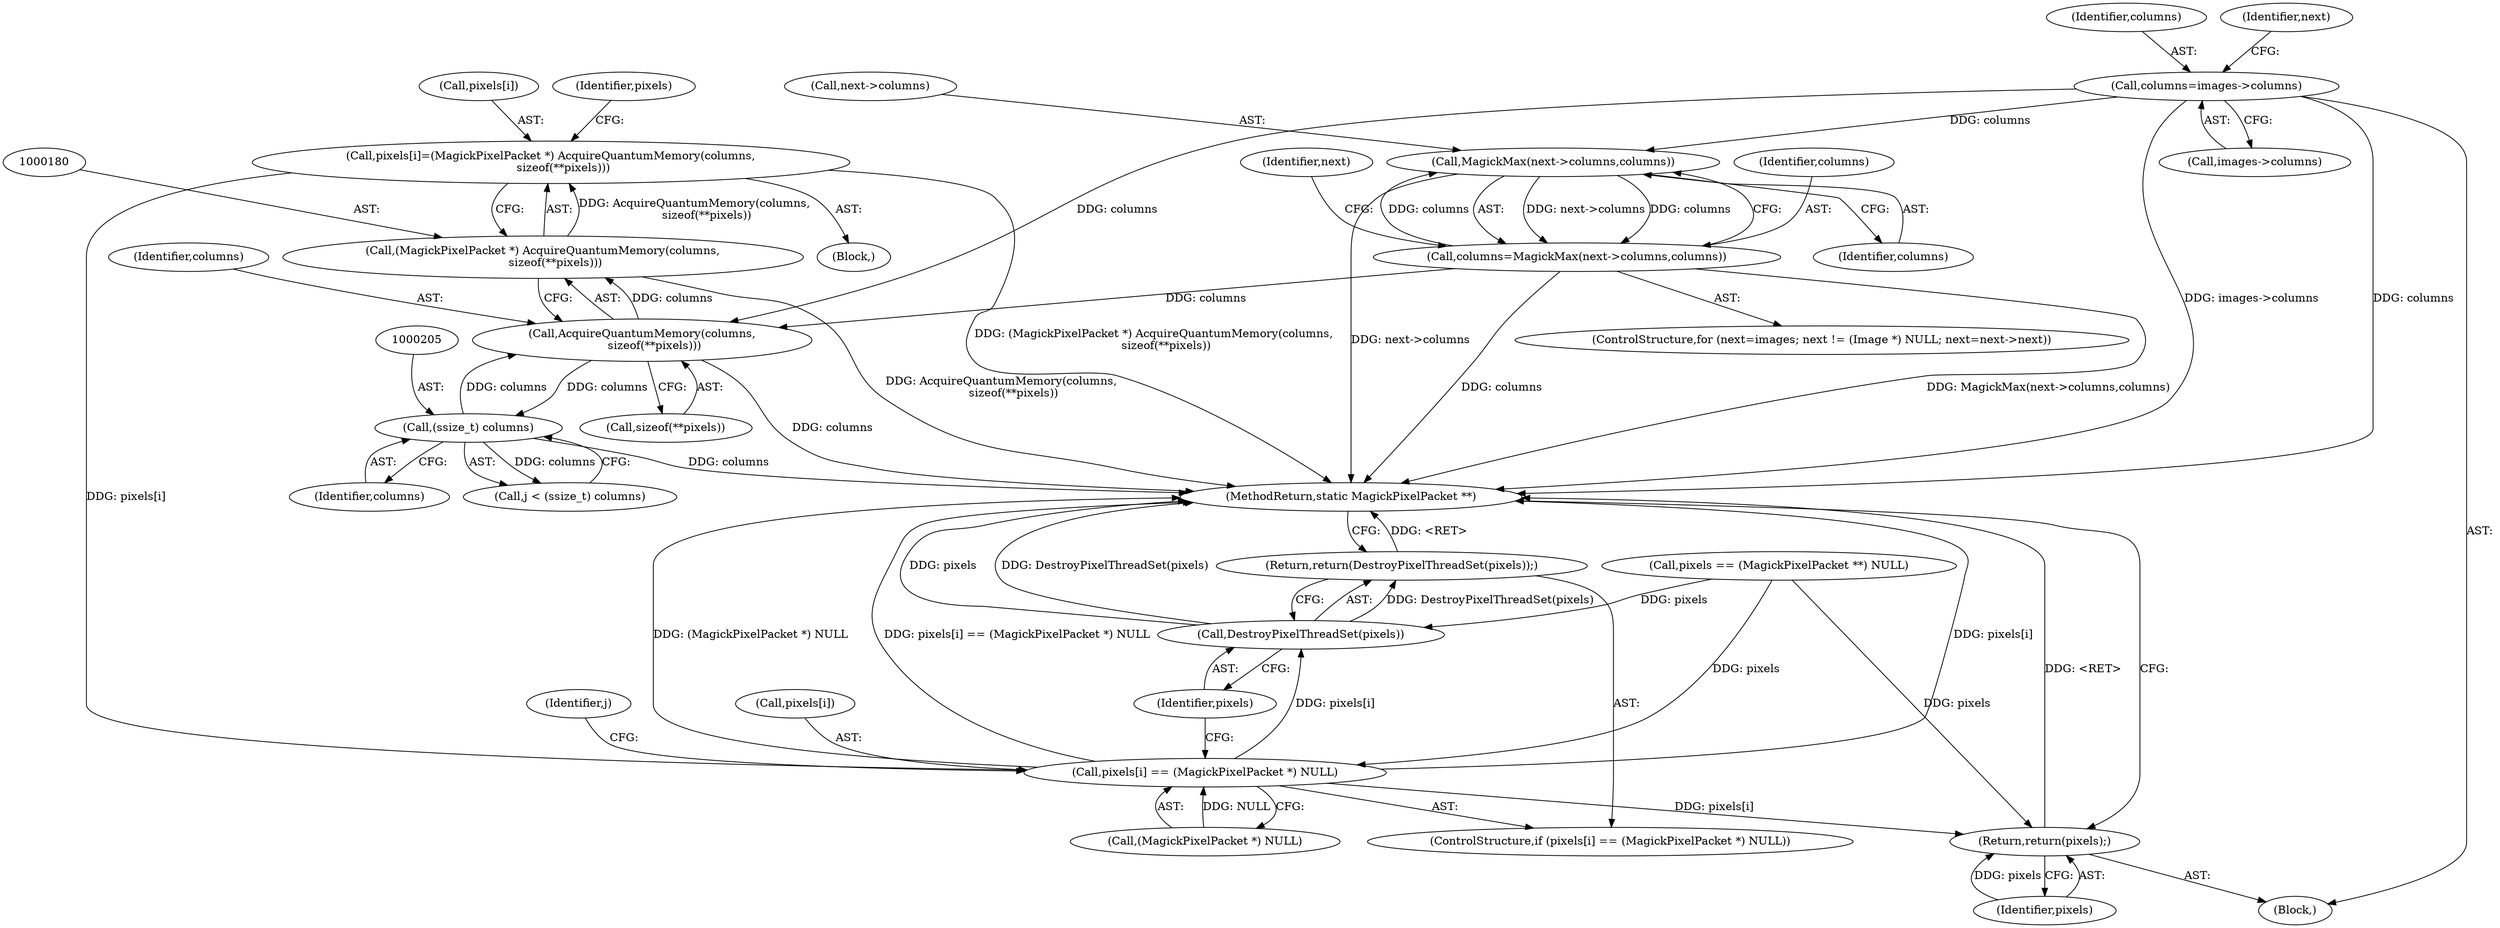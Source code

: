 digraph "0_ImageMagick6_91e58d967a92250439ede038ccfb0913a81e59fe@pointer" {
"1000175" [label="(Call,pixels[i]=(MagickPixelPacket *) AcquireQuantumMemory(columns,\n       sizeof(**pixels)))"];
"1000179" [label="(Call,(MagickPixelPacket *) AcquireQuantumMemory(columns,\n       sizeof(**pixels)))"];
"1000181" [label="(Call,AcquireQuantumMemory(columns,\n       sizeof(**pixels)))"];
"1000156" [label="(Call,columns=MagickMax(next->columns,columns))"];
"1000158" [label="(Call,MagickMax(next->columns,columns))"];
"1000137" [label="(Call,columns=images->columns)"];
"1000204" [label="(Call,(ssize_t) columns)"];
"1000188" [label="(Call,pixels[i] == (MagickPixelPacket *) NULL)"];
"1000196" [label="(Call,DestroyPixelThreadSet(pixels))"];
"1000195" [label="(Return,return(DestroyPixelThreadSet(pixels));)"];
"1000217" [label="(Return,return(pixels);)"];
"1000175" [label="(Call,pixels[i]=(MagickPixelPacket *) AcquireQuantumMemory(columns,\n       sizeof(**pixels)))"];
"1000157" [label="(Identifier,columns)"];
"1000195" [label="(Return,return(DestroyPixelThreadSet(pixels));)"];
"1000162" [label="(Identifier,columns)"];
"1000142" [label="(ControlStructure,for (next=images; next != (Image *) NULL; next=next->next))"];
"1000138" [label="(Identifier,columns)"];
"1000183" [label="(Call,sizeof(**pixels))"];
"1000200" [label="(Identifier,j)"];
"1000156" [label="(Call,columns=MagickMax(next->columns,columns))"];
"1000176" [label="(Call,pixels[i])"];
"1000206" [label="(Identifier,columns)"];
"1000192" [label="(Call,(MagickPixelPacket *) NULL)"];
"1000219" [label="(MethodReturn,static MagickPixelPacket **)"];
"1000174" [label="(Block,)"];
"1000202" [label="(Call,j < (ssize_t) columns)"];
"1000197" [label="(Identifier,pixels)"];
"1000187" [label="(ControlStructure,if (pixels[i] == (MagickPixelPacket *) NULL))"];
"1000152" [label="(Identifier,next)"];
"1000189" [label="(Call,pixels[i])"];
"1000128" [label="(Call,pixels == (MagickPixelPacket **) NULL)"];
"1000196" [label="(Call,DestroyPixelThreadSet(pixels))"];
"1000102" [label="(Block,)"];
"1000158" [label="(Call,MagickMax(next->columns,columns))"];
"1000139" [label="(Call,images->columns)"];
"1000137" [label="(Call,columns=images->columns)"];
"1000204" [label="(Call,(ssize_t) columns)"];
"1000217" [label="(Return,return(pixels);)"];
"1000188" [label="(Call,pixels[i] == (MagickPixelPacket *) NULL)"];
"1000159" [label="(Call,next->columns)"];
"1000181" [label="(Call,AcquireQuantumMemory(columns,\n       sizeof(**pixels)))"];
"1000218" [label="(Identifier,pixels)"];
"1000182" [label="(Identifier,columns)"];
"1000179" [label="(Call,(MagickPixelPacket *) AcquireQuantumMemory(columns,\n       sizeof(**pixels)))"];
"1000190" [label="(Identifier,pixels)"];
"1000144" [label="(Identifier,next)"];
"1000175" -> "1000174"  [label="AST: "];
"1000175" -> "1000179"  [label="CFG: "];
"1000176" -> "1000175"  [label="AST: "];
"1000179" -> "1000175"  [label="AST: "];
"1000190" -> "1000175"  [label="CFG: "];
"1000175" -> "1000219"  [label="DDG: (MagickPixelPacket *) AcquireQuantumMemory(columns,\n       sizeof(**pixels))"];
"1000179" -> "1000175"  [label="DDG: AcquireQuantumMemory(columns,\n       sizeof(**pixels))"];
"1000175" -> "1000188"  [label="DDG: pixels[i]"];
"1000179" -> "1000181"  [label="CFG: "];
"1000180" -> "1000179"  [label="AST: "];
"1000181" -> "1000179"  [label="AST: "];
"1000179" -> "1000219"  [label="DDG: AcquireQuantumMemory(columns,\n       sizeof(**pixels))"];
"1000181" -> "1000179"  [label="DDG: columns"];
"1000181" -> "1000183"  [label="CFG: "];
"1000182" -> "1000181"  [label="AST: "];
"1000183" -> "1000181"  [label="AST: "];
"1000181" -> "1000219"  [label="DDG: columns"];
"1000156" -> "1000181"  [label="DDG: columns"];
"1000204" -> "1000181"  [label="DDG: columns"];
"1000137" -> "1000181"  [label="DDG: columns"];
"1000181" -> "1000204"  [label="DDG: columns"];
"1000156" -> "1000142"  [label="AST: "];
"1000156" -> "1000158"  [label="CFG: "];
"1000157" -> "1000156"  [label="AST: "];
"1000158" -> "1000156"  [label="AST: "];
"1000152" -> "1000156"  [label="CFG: "];
"1000156" -> "1000219"  [label="DDG: columns"];
"1000156" -> "1000219"  [label="DDG: MagickMax(next->columns,columns)"];
"1000158" -> "1000156"  [label="DDG: next->columns"];
"1000158" -> "1000156"  [label="DDG: columns"];
"1000156" -> "1000158"  [label="DDG: columns"];
"1000158" -> "1000162"  [label="CFG: "];
"1000159" -> "1000158"  [label="AST: "];
"1000162" -> "1000158"  [label="AST: "];
"1000158" -> "1000219"  [label="DDG: next->columns"];
"1000137" -> "1000158"  [label="DDG: columns"];
"1000137" -> "1000102"  [label="AST: "];
"1000137" -> "1000139"  [label="CFG: "];
"1000138" -> "1000137"  [label="AST: "];
"1000139" -> "1000137"  [label="AST: "];
"1000144" -> "1000137"  [label="CFG: "];
"1000137" -> "1000219"  [label="DDG: images->columns"];
"1000137" -> "1000219"  [label="DDG: columns"];
"1000204" -> "1000202"  [label="AST: "];
"1000204" -> "1000206"  [label="CFG: "];
"1000205" -> "1000204"  [label="AST: "];
"1000206" -> "1000204"  [label="AST: "];
"1000202" -> "1000204"  [label="CFG: "];
"1000204" -> "1000219"  [label="DDG: columns"];
"1000204" -> "1000202"  [label="DDG: columns"];
"1000188" -> "1000187"  [label="AST: "];
"1000188" -> "1000192"  [label="CFG: "];
"1000189" -> "1000188"  [label="AST: "];
"1000192" -> "1000188"  [label="AST: "];
"1000197" -> "1000188"  [label="CFG: "];
"1000200" -> "1000188"  [label="CFG: "];
"1000188" -> "1000219"  [label="DDG: pixels[i] == (MagickPixelPacket *) NULL"];
"1000188" -> "1000219"  [label="DDG: pixels[i]"];
"1000188" -> "1000219"  [label="DDG: (MagickPixelPacket *) NULL"];
"1000128" -> "1000188"  [label="DDG: pixels"];
"1000192" -> "1000188"  [label="DDG: NULL"];
"1000188" -> "1000196"  [label="DDG: pixels[i]"];
"1000188" -> "1000217"  [label="DDG: pixels[i]"];
"1000196" -> "1000195"  [label="AST: "];
"1000196" -> "1000197"  [label="CFG: "];
"1000197" -> "1000196"  [label="AST: "];
"1000195" -> "1000196"  [label="CFG: "];
"1000196" -> "1000219"  [label="DDG: pixels"];
"1000196" -> "1000219"  [label="DDG: DestroyPixelThreadSet(pixels)"];
"1000196" -> "1000195"  [label="DDG: DestroyPixelThreadSet(pixels)"];
"1000128" -> "1000196"  [label="DDG: pixels"];
"1000195" -> "1000187"  [label="AST: "];
"1000219" -> "1000195"  [label="CFG: "];
"1000195" -> "1000219"  [label="DDG: <RET>"];
"1000217" -> "1000102"  [label="AST: "];
"1000217" -> "1000218"  [label="CFG: "];
"1000218" -> "1000217"  [label="AST: "];
"1000219" -> "1000217"  [label="CFG: "];
"1000217" -> "1000219"  [label="DDG: <RET>"];
"1000218" -> "1000217"  [label="DDG: pixels"];
"1000128" -> "1000217"  [label="DDG: pixels"];
}
